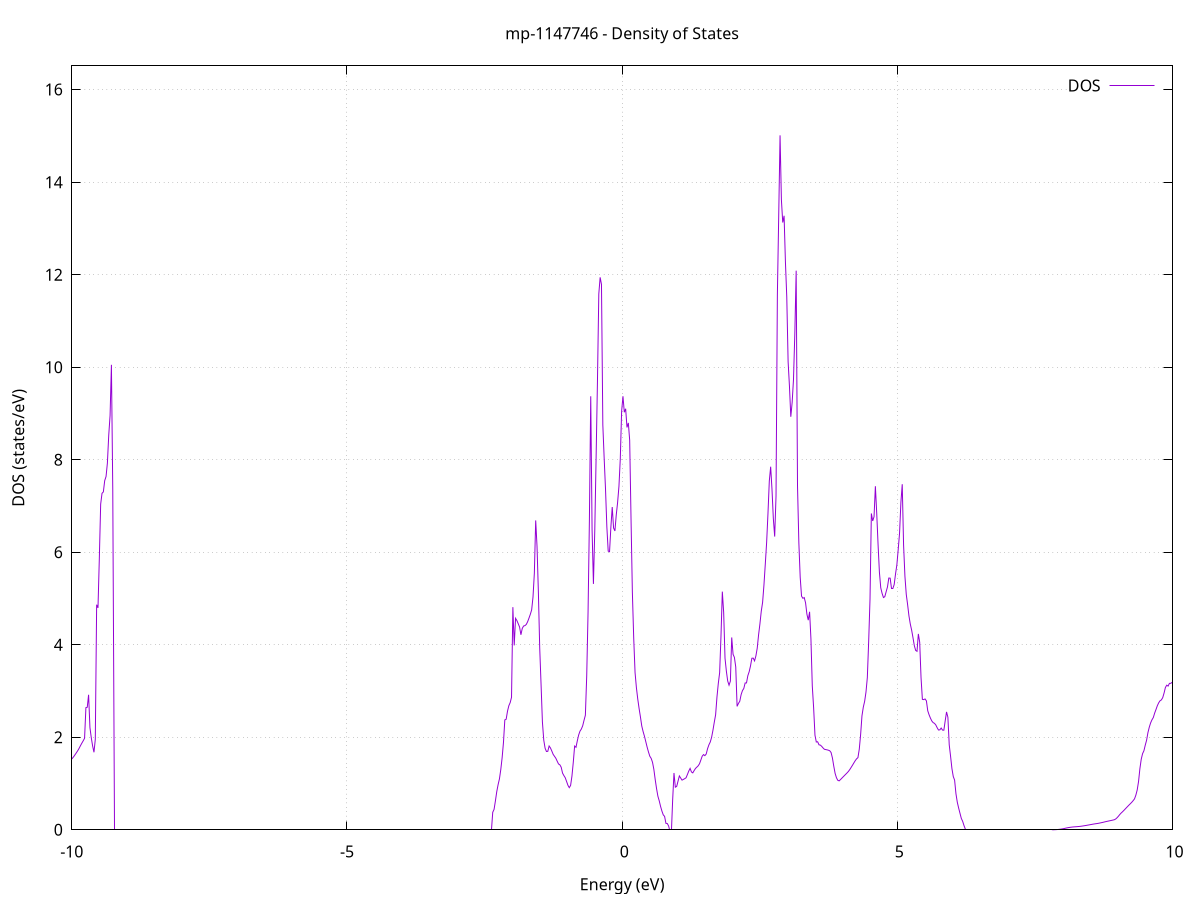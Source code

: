 set title 'mp-1147746 - Density of States'
set xlabel 'Energy (eV)'
set ylabel 'DOS (states/eV)'
set grid
set xrange [-10:10]
set yrange [0:16.513]
set xzeroaxis lt -1
set terminal png size 800,600
set output 'mp-1147746_dos_gnuplot.png'
plot '-' using 1:2 with lines title 'DOS'
-12.963800 0.000000
-12.939400 0.000000
-12.915000 0.000000
-12.890600 0.000000
-12.866300 0.000000
-12.841900 0.000000
-12.817500 0.000000
-12.793100 0.000000
-12.768700 0.000000
-12.744300 0.000000
-12.719900 0.000000
-12.695500 0.000000
-12.671100 0.000000
-12.646700 0.000000
-12.622300 0.000000
-12.597900 0.000000
-12.573500 0.000000
-12.549100 0.000000
-12.524700 0.000000
-12.500300 0.000000
-12.475900 0.000000
-12.451500 0.000000
-12.427100 0.000000
-12.402700 0.000000
-12.378300 0.000000
-12.353900 0.000000
-12.329500 0.000000
-12.305100 0.000000
-12.280700 0.000000
-12.256300 0.000000
-12.231900 0.000000
-12.207600 0.000000
-12.183200 0.000000
-12.158800 0.000000
-12.134400 0.000000
-12.110000 0.000000
-12.085600 0.000000
-12.061200 0.000000
-12.036800 0.000000
-12.012400 0.000000
-11.988000 0.000000
-11.963600 0.000000
-11.939200 0.000000
-11.914800 0.000000
-11.890400 0.000000
-11.866000 0.000000
-11.841600 0.000000
-11.817200 0.000000
-11.792800 0.000000
-11.768400 0.000000
-11.744000 0.000000
-11.719600 0.000000
-11.695200 0.000000
-11.670800 0.000000
-11.646400 0.000000
-11.622000 0.000000
-11.597600 0.000000
-11.573300 0.000000
-11.548900 0.000000
-11.524500 0.000000
-11.500100 0.000000
-11.475700 0.000000
-11.451300 0.000000
-11.426900 0.000000
-11.402500 0.000000
-11.378100 0.000000
-11.353700 0.000000
-11.329300 0.000000
-11.304900 0.000000
-11.280500 0.000000
-11.256100 0.000000
-11.231700 0.000000
-11.207300 0.000000
-11.182900 0.000000
-11.158500 0.000000
-11.134100 0.000000
-11.109700 0.000000
-11.085300 0.000000
-11.060900 0.000000
-11.036500 0.000000
-11.012100 0.000000
-10.987700 0.000000
-10.963300 0.000000
-10.939000 0.000000
-10.914600 0.000000
-10.890200 0.000000
-10.865800 0.000000
-10.841400 0.000000
-10.817000 0.000000
-10.792600 0.000000
-10.768200 0.000000
-10.743800 0.000900
-10.719400 0.121400
-10.695000 0.318700
-10.670600 0.380000
-10.646200 0.457900
-10.621800 0.546700
-10.597400 0.643600
-10.573000 0.721200
-10.548600 0.802300
-10.524200 0.907200
-10.499800 1.074800
-10.475400 1.133000
-10.451000 1.118300
-10.426600 1.165200
-10.402200 1.186600
-10.377800 1.185700
-10.353400 1.185200
-10.329000 1.206400
-10.304600 1.226900
-10.280300 1.250200
-10.255900 1.273400
-10.231500 1.293500
-10.207100 1.310200
-10.182700 1.330000
-10.158300 1.351300
-10.133900 1.374700
-10.109500 1.403200
-10.085100 1.431400
-10.060700 1.459200
-10.036300 1.486000
-10.011900 1.516000
-9.987500 1.548000
-9.963100 1.584300
-9.938700 1.626400
-9.914300 1.668800
-9.889900 1.713800
-9.865500 1.764400
-9.841100 1.820900
-9.816700 1.873700
-9.792300 1.924000
-9.767900 1.978300
-9.743500 2.640500
-9.719100 2.647700
-9.694700 2.918600
-9.670300 2.209800
-9.646000 1.991200
-9.621600 1.812500
-9.597200 1.675200
-9.572800 1.956000
-9.548400 4.865100
-9.524000 4.796800
-9.499600 5.868700
-9.475200 7.040100
-9.450800 7.273100
-9.426400 7.303800
-9.402000 7.546700
-9.377600 7.636200
-9.353200 7.926200
-9.328800 8.526300
-9.304400 8.956000
-9.280000 10.050600
-9.255600 7.358600
-9.231200 0.000000
-9.206800 0.000000
-9.182400 0.000000
-9.158000 0.000000
-9.133600 0.000000
-9.109200 0.000000
-9.084800 0.000000
-9.060400 0.000000
-9.036000 0.000000
-9.011700 0.000000
-8.987300 0.000000
-8.962900 0.000000
-8.938500 0.000000
-8.914100 0.000000
-8.889700 0.000000
-8.865300 0.000000
-8.840900 0.000000
-8.816500 0.000000
-8.792100 0.000000
-8.767700 0.000000
-8.743300 0.000000
-8.718900 0.000000
-8.694500 0.000000
-8.670100 0.000000
-8.645700 0.000000
-8.621300 0.000000
-8.596900 0.000000
-8.572500 0.000000
-8.548100 0.000000
-8.523700 0.000000
-8.499300 0.000000
-8.474900 0.000000
-8.450500 0.000000
-8.426100 0.000000
-8.401700 0.000000
-8.377300 0.000000
-8.353000 0.000000
-8.328600 0.000000
-8.304200 0.000000
-8.279800 0.000000
-8.255400 0.000000
-8.231000 0.000000
-8.206600 0.000000
-8.182200 0.000000
-8.157800 0.000000
-8.133400 0.000000
-8.109000 0.000000
-8.084600 0.000000
-8.060200 0.000000
-8.035800 0.000000
-8.011400 0.000000
-7.987000 0.000000
-7.962600 0.000000
-7.938200 0.000000
-7.913800 0.000000
-7.889400 0.000000
-7.865000 0.000000
-7.840600 0.000000
-7.816200 0.000000
-7.791800 0.000000
-7.767400 0.000000
-7.743000 0.000000
-7.718700 0.000000
-7.694300 0.000000
-7.669900 0.000000
-7.645500 0.000000
-7.621100 0.000000
-7.596700 0.000000
-7.572300 0.000000
-7.547900 0.000000
-7.523500 0.000000
-7.499100 0.000000
-7.474700 0.000000
-7.450300 0.000000
-7.425900 0.000000
-7.401500 0.000000
-7.377100 0.000000
-7.352700 0.000000
-7.328300 0.000000
-7.303900 0.000000
-7.279500 0.000000
-7.255100 0.000000
-7.230700 0.000000
-7.206300 0.000000
-7.181900 0.000000
-7.157500 0.000000
-7.133100 0.000000
-7.108700 0.000000
-7.084400 0.000000
-7.060000 0.000000
-7.035600 0.000000
-7.011200 0.000000
-6.986800 0.000000
-6.962400 0.000000
-6.938000 0.000000
-6.913600 0.000000
-6.889200 0.000000
-6.864800 0.000000
-6.840400 0.000000
-6.816000 0.000000
-6.791600 0.000000
-6.767200 0.000000
-6.742800 0.000000
-6.718400 0.000000
-6.694000 0.000000
-6.669600 0.000000
-6.645200 0.000000
-6.620800 0.000000
-6.596400 0.000000
-6.572000 0.000000
-6.547600 0.000000
-6.523200 0.000000
-6.498800 0.000000
-6.474400 0.000000
-6.450000 0.000000
-6.425700 0.000000
-6.401300 0.000000
-6.376900 0.000000
-6.352500 0.000000
-6.328100 0.000000
-6.303700 0.000000
-6.279300 0.000000
-6.254900 0.000000
-6.230500 0.000000
-6.206100 0.000000
-6.181700 0.000000
-6.157300 0.000000
-6.132900 0.000000
-6.108500 0.000000
-6.084100 0.000000
-6.059700 0.000000
-6.035300 0.000000
-6.010900 0.000000
-5.986500 0.000000
-5.962100 0.000000
-5.937700 0.000000
-5.913300 0.000000
-5.888900 0.000000
-5.864500 0.000000
-5.840100 0.000000
-5.815700 0.000000
-5.791400 0.000000
-5.767000 0.000000
-5.742600 0.000000
-5.718200 0.000000
-5.693800 0.000000
-5.669400 0.000000
-5.645000 0.000000
-5.620600 0.000000
-5.596200 0.000000
-5.571800 0.000000
-5.547400 0.000000
-5.523000 0.000000
-5.498600 0.000000
-5.474200 0.000000
-5.449800 0.000000
-5.425400 0.000000
-5.401000 0.000000
-5.376600 0.000000
-5.352200 0.000000
-5.327800 0.000000
-5.303400 0.000000
-5.279000 0.000000
-5.254600 0.000000
-5.230200 0.000000
-5.205800 0.000000
-5.181400 0.000000
-5.157100 0.000000
-5.132700 0.000000
-5.108300 0.000000
-5.083900 0.000000
-5.059500 0.000000
-5.035100 0.000000
-5.010700 0.000000
-4.986300 0.000000
-4.961900 0.000000
-4.937500 0.000000
-4.913100 0.000000
-4.888700 0.000000
-4.864300 0.000000
-4.839900 0.000000
-4.815500 0.000000
-4.791100 0.000000
-4.766700 0.000000
-4.742300 0.000000
-4.717900 0.000000
-4.693500 0.000000
-4.669100 0.000000
-4.644700 0.000000
-4.620300 0.000000
-4.595900 0.000000
-4.571500 0.000000
-4.547100 0.000000
-4.522700 0.000000
-4.498400 0.000000
-4.474000 0.000000
-4.449600 0.000000
-4.425200 0.000000
-4.400800 0.000000
-4.376400 0.000000
-4.352000 0.000000
-4.327600 0.000000
-4.303200 0.000000
-4.278800 0.000000
-4.254400 0.000000
-4.230000 0.000000
-4.205600 0.000000
-4.181200 0.000000
-4.156800 0.000000
-4.132400 0.000000
-4.108000 0.000000
-4.083600 0.000000
-4.059200 0.000000
-4.034800 0.000000
-4.010400 0.000000
-3.986000 0.000000
-3.961600 0.000000
-3.937200 0.000000
-3.912800 0.000000
-3.888400 0.000000
-3.864100 0.000000
-3.839700 0.000000
-3.815300 0.000000
-3.790900 0.000000
-3.766500 0.000000
-3.742100 0.000000
-3.717700 0.000000
-3.693300 0.000000
-3.668900 0.000000
-3.644500 0.000000
-3.620100 0.000000
-3.595700 0.000000
-3.571300 0.000000
-3.546900 0.000000
-3.522500 0.000000
-3.498100 0.000000
-3.473700 0.000000
-3.449300 0.000000
-3.424900 0.000000
-3.400500 0.000000
-3.376100 0.000000
-3.351700 0.000000
-3.327300 0.000000
-3.302900 0.000000
-3.278500 0.000000
-3.254100 0.000000
-3.229800 0.000000
-3.205400 0.000000
-3.181000 0.000000
-3.156600 0.000000
-3.132200 0.000000
-3.107800 0.000000
-3.083400 0.000000
-3.059000 0.000000
-3.034600 0.000000
-3.010200 0.000000
-2.985800 0.000000
-2.961400 0.000000
-2.937000 0.000000
-2.912600 0.000000
-2.888200 0.000000
-2.863800 0.000000
-2.839400 0.000000
-2.815000 0.000000
-2.790600 0.000000
-2.766200 0.000000
-2.741800 0.000000
-2.717400 0.000000
-2.693000 0.000000
-2.668600 0.000000
-2.644200 0.000000
-2.619800 0.000000
-2.595400 0.000000
-2.571100 0.000000
-2.546700 0.000000
-2.522300 0.000000
-2.497900 0.000000
-2.473500 0.000000
-2.449100 0.000000
-2.424700 0.000000
-2.400300 0.000000
-2.375900 0.000000
-2.351500 0.377500
-2.327100 0.441200
-2.302700 0.624800
-2.278300 0.823600
-2.253900 0.975800
-2.229500 1.100800
-2.205100 1.302300
-2.180700 1.557000
-2.156300 1.887600
-2.131900 2.374800
-2.107500 2.388900
-2.083100 2.563500
-2.058700 2.682000
-2.034300 2.749200
-2.009900 2.864100
-1.985500 4.812000
-1.961100 3.986700
-1.936800 4.570900
-1.912400 4.522300
-1.888000 4.454200
-1.863600 4.382100
-1.839200 4.215300
-1.814800 4.353100
-1.790400 4.405100
-1.766000 4.413200
-1.741600 4.439200
-1.717200 4.497900
-1.692800 4.575900
-1.668400 4.657600
-1.644000 4.754800
-1.619600 5.031500
-1.595200 5.547400
-1.570800 6.687600
-1.546400 6.121300
-1.522000 5.137700
-1.497600 3.925900
-1.473200 3.137600
-1.448800 2.331300
-1.424400 1.939100
-1.400000 1.763300
-1.375600 1.692200
-1.351200 1.695700
-1.326800 1.811100
-1.302500 1.768700
-1.278100 1.702600
-1.253700 1.630600
-1.229300 1.588500
-1.204900 1.546100
-1.180500 1.483200
-1.156100 1.422600
-1.131700 1.404400
-1.107300 1.351800
-1.082900 1.224800
-1.058500 1.171300
-1.034100 1.125100
-1.009700 1.044700
-0.985300 0.962300
-0.960900 0.910700
-0.936500 0.958800
-0.912100 1.161300
-0.887700 1.460500
-0.863300 1.809700
-0.838900 1.783100
-0.814500 1.923900
-0.790100 2.048900
-0.765700 2.132500
-0.741300 2.177100
-0.716900 2.248000
-0.692500 2.366500
-0.668100 2.476200
-0.643800 3.325000
-0.619400 4.702600
-0.595000 6.689400
-0.570600 9.371400
-0.546200 6.482500
-0.521800 5.314100
-0.497400 6.470900
-0.473000 8.048700
-0.448600 9.692400
-0.424200 11.582200
-0.399800 11.941800
-0.375400 11.789200
-0.351000 8.752900
-0.326600 8.028100
-0.302200 7.364700
-0.277800 6.544900
-0.253400 6.023900
-0.229000 6.010800
-0.204600 6.542400
-0.180200 6.976100
-0.155800 6.523400
-0.131400 6.459500
-0.107000 6.805300
-0.082600 7.073000
-0.058200 7.423700
-0.033800 8.017300
-0.009500 9.044800
0.014900 9.371300
0.039300 9.025400
0.063700 9.101300
0.088100 8.697500
0.112500 8.794600
0.136900 8.420300
0.161300 6.732600
0.185700 5.135900
0.210100 4.146300
0.234500 3.399600
0.258900 3.074200
0.283300 2.828700
0.307700 2.624600
0.332100 2.441100
0.356500 2.243300
0.380900 2.123100
0.405300 2.021800
0.429700 1.904700
0.454100 1.785900
0.478500 1.681500
0.502900 1.589600
0.527300 1.543700
0.551700 1.459500
0.576100 1.305900
0.600500 1.087600
0.624800 0.892500
0.649200 0.727500
0.673600 0.626900
0.698000 0.506500
0.722400 0.405300
0.746800 0.322800
0.771200 0.290000
0.795600 0.138700
0.820000 0.135600
0.844400 0.082300
0.868800 0.000000
0.893200 0.000000
0.917600 0.641400
0.942000 1.227400
0.966400 0.920800
0.990800 0.936600
1.015200 1.050200
1.039600 1.163700
1.064000 1.117800
1.088400 1.073200
1.112800 1.089000
1.137200 1.104800
1.161600 1.124500
1.186000 1.195200
1.210400 1.268600
1.234800 1.327300
1.259200 1.249500
1.283500 1.229700
1.307900 1.279500
1.332300 1.325200
1.356700 1.353500
1.381100 1.381800
1.405500 1.426600
1.429900 1.506900
1.454300 1.590300
1.478700 1.625300
1.503100 1.602400
1.527500 1.637700
1.551900 1.752300
1.576300 1.835600
1.600700 1.896000
1.625100 1.996500
1.649500 2.148200
1.673900 2.323000
1.698300 2.485600
1.722700 2.866300
1.747100 3.162700
1.771500 3.394800
1.795900 4.185600
1.820300 5.147500
1.844700 4.699100
1.869100 3.708500
1.893500 3.431200
1.917800 3.216800
1.942200 3.125300
1.966600 3.212900
1.991000 4.157200
2.015400 3.793700
2.039800 3.726300
2.064200 3.518700
2.088600 2.667700
2.113000 2.731000
2.137400 2.778200
2.161800 2.921600
2.186200 3.008500
2.210600 3.054900
2.235000 3.174000
2.259400 3.174200
2.283800 3.329700
2.308200 3.417000
2.332600 3.543300
2.357000 3.707900
2.381400 3.711100
2.405800 3.650800
2.430200 3.758200
2.454600 3.926300
2.479000 4.212900
2.503400 4.450900
2.527800 4.724200
2.552100 4.916300
2.576500 5.289300
2.600900 5.739500
2.625300 6.208600
2.649700 6.836800
2.674100 7.539100
2.698500 7.847800
2.722900 7.355200
2.747300 6.724600
2.771700 6.338500
2.796100 7.214400
2.820500 11.562500
2.844900 13.274200
2.869300 15.011700
2.893700 13.618700
2.918100 13.127300
2.942500 13.272400
2.966900 12.274500
2.991300 11.516500
3.015700 10.120100
3.040100 9.587900
3.064500 8.927500
3.088900 9.234900
3.113300 9.730100
3.137700 10.728600
3.162100 12.086200
3.186500 7.430400
3.210800 6.201300
3.235200 5.459400
3.259600 5.050600
3.284000 5.003600
3.308400 5.019400
3.332800 4.905500
3.357200 4.660300
3.381600 4.531400
3.406000 4.712400
3.430400 4.125800
3.454800 3.111300
3.479200 2.638100
3.503600 2.044300
3.528000 1.897300
3.552400 1.902500
3.576800 1.836100
3.601200 1.830600
3.625600 1.803900
3.650000 1.769500
3.674400 1.740400
3.698800 1.733800
3.723200 1.727800
3.747600 1.719700
3.772000 1.707800
3.796400 1.670200
3.820800 1.551500
3.845100 1.376000
3.869500 1.220000
3.893900 1.124800
3.918300 1.069000
3.942700 1.057200
3.967100 1.084800
3.991500 1.114400
4.015900 1.144400
4.040300 1.173700
4.064700 1.203000
4.089100 1.232400
4.113500 1.264800
4.137900 1.305200
4.162300 1.350900
4.186700 1.398000
4.211100 1.446500
4.235500 1.494000
4.259900 1.533500
4.284300 1.559300
4.308700 1.742500
4.333100 2.055800
4.357500 2.462900
4.381900 2.650500
4.406300 2.777200
4.430700 2.976800
4.455100 3.289700
4.479400 4.066100
4.503800 4.985400
4.528200 6.837700
4.552600 6.676300
4.577000 6.765700
4.601400 7.427200
4.625800 6.839800
4.650200 6.166500
4.674600 5.566000
4.699000 5.230000
4.723400 5.109600
4.747800 5.020300
4.772200 5.037200
4.796600 5.144900
4.821000 5.248700
4.845400 5.441600
4.869800 5.439400
4.894200 5.216200
4.918600 5.215300
4.943000 5.301600
4.967400 5.529600
4.991800 5.726900
5.016200 6.059900
5.040600 6.412800
5.065000 7.074200
5.089400 7.469700
5.113800 6.155000
5.138100 5.480500
5.162500 5.088800
5.186900 4.867700
5.211300 4.622700
5.235700 4.448100
5.260100 4.315700
5.284500 4.153600
5.308900 3.979600
5.333300 3.877200
5.357700 3.857600
5.382100 4.234200
5.406500 4.055000
5.430900 3.287700
5.455300 2.819100
5.479700 2.813400
5.504100 2.828200
5.528500 2.785800
5.552900 2.572000
5.577300 2.485100
5.601700 2.413500
5.626100 2.353400
5.650500 2.316800
5.674900 2.300900
5.699300 2.265600
5.723700 2.206500
5.748100 2.156600
5.772400 2.160400
5.796800 2.198800
5.821200 2.154400
5.845600 2.152800
5.870000 2.356000
5.894400 2.547600
5.918800 2.432500
5.943200 1.836500
5.967600 1.589500
5.992000 1.324100
6.016400 1.152000
6.040800 1.073800
6.065200 0.780700
6.089600 0.596300
6.114000 0.471100
6.138400 0.357700
6.162800 0.245600
6.187200 0.182800
6.211600 0.091000
6.236000 0.000000
6.260400 0.000000
6.284800 0.000000
6.309200 0.000000
6.333600 0.000000
6.358000 0.000000
6.382400 0.000000
6.406700 0.000000
6.431100 0.000000
6.455500 0.000000
6.479900 0.000000
6.504300 0.000000
6.528700 0.000000
6.553100 0.000000
6.577500 0.000000
6.601900 0.000000
6.626300 0.000000
6.650700 0.000000
6.675100 0.000000
6.699500 0.000000
6.723900 0.000000
6.748300 0.000000
6.772700 0.000000
6.797100 0.000000
6.821500 0.000000
6.845900 0.000000
6.870300 0.000000
6.894700 0.000000
6.919100 0.000000
6.943500 0.000000
6.967900 0.000000
6.992300 0.000000
7.016700 0.000000
7.041100 0.000000
7.065400 0.000000
7.089800 0.000000
7.114200 0.000000
7.138600 0.000000
7.163000 0.000000
7.187400 0.000000
7.211800 0.000000
7.236200 0.000000
7.260600 0.000000
7.285000 0.000000
7.309400 0.000000
7.333800 0.000000
7.358200 0.000000
7.382600 0.000000
7.407000 0.000000
7.431400 0.000000
7.455800 0.000000
7.480200 0.000000
7.504600 0.000000
7.529000 0.000000
7.553400 0.000000
7.577800 0.000000
7.602200 0.000000
7.626600 0.000000
7.651000 0.000000
7.675400 0.000000
7.699700 0.000000
7.724100 0.000000
7.748500 0.000000
7.772900 0.000000
7.797300 0.000000
7.821700 0.000100
7.846100 0.000700
7.870500 0.002000
7.894900 0.003900
7.919300 0.006500
7.943700 0.009800
7.968100 0.013700
7.992500 0.018200
8.016900 0.023400
8.041300 0.029800
8.065700 0.036700
8.090100 0.042800
8.114500 0.048200
8.138900 0.053000
8.163300 0.057000
8.187700 0.060200
8.212100 0.062800
8.236500 0.064900
8.260900 0.066900
8.285300 0.069500
8.309700 0.072500
8.334000 0.076000
8.358400 0.080000
8.382800 0.084500
8.407200 0.089300
8.431600 0.094300
8.456000 0.099500
8.480400 0.104700
8.504800 0.110100
8.529200 0.115600
8.553600 0.121000
8.578000 0.125900
8.602400 0.130500
8.626800 0.134600
8.651200 0.139300
8.675600 0.145200
8.700000 0.151200
8.724400 0.157800
8.748800 0.164600
8.773200 0.171700
8.797600 0.178800
8.822000 0.185000
8.846400 0.191300
8.870800 0.197500
8.895200 0.203800
8.919600 0.210200
8.944000 0.217600
8.968400 0.233600
8.992700 0.260200
9.017100 0.292400
9.041500 0.328800
9.065900 0.360500
9.090300 0.387500
9.114700 0.416300
9.139100 0.447000
9.163500 0.477700
9.187900 0.508200
9.212300 0.537900
9.236700 0.566400
9.261100 0.596200
9.285500 0.630200
9.309900 0.668200
9.334300 0.748600
9.358700 0.860700
9.383100 1.044100
9.407500 1.320900
9.431900 1.525100
9.456300 1.645300
9.480700 1.707900
9.505100 1.829600
9.529500 1.936500
9.553900 2.101700
9.578300 2.218100
9.602700 2.311000
9.627000 2.377100
9.651400 2.426300
9.675800 2.522200
9.700200 2.600300
9.724600 2.681900
9.749000 2.744200
9.773400 2.788300
9.797800 2.807000
9.822200 2.855700
9.846600 2.954900
9.871000 3.075400
9.895400 3.125600
9.919800 3.105800
9.944200 3.165100
9.968600 3.165500
9.993000 3.186300
10.017400 3.221900
10.041800 3.236600
10.066200 3.254600
10.090600 3.262700
10.115000 3.342800
10.139400 3.192800
10.163800 3.143400
10.188200 3.083800
10.212600 3.095700
10.237000 2.962400
10.261300 2.959300
10.285700 2.903500
10.310100 2.414600
10.334500 2.356200
10.358900 2.316500
10.383300 2.317800
10.407700 2.363300
10.432100 2.356600
10.456500 2.339700
10.480900 2.336600
10.505300 2.358200
10.529700 2.367800
10.554100 2.295000
10.578500 2.355700
10.602900 2.396300
10.627300 2.399600
10.651700 2.373000
10.676100 2.436800
10.700500 2.403900
10.724900 2.390400
10.749300 2.268800
10.773700 2.231800
10.798100 2.280000
10.822500 2.185200
10.846900 1.879300
10.871300 1.778500
10.895700 1.956000
10.920000 1.564900
10.944400 1.526500
10.968800 1.507600
10.993200 1.505400
11.017600 1.529800
11.042000 1.577300
11.066400 1.654900
11.090800 1.744500
11.115200 1.865300
11.139600 2.017000
11.164000 2.366400
11.188400 2.610100
11.212800 2.958500
11.237200 3.133700
11.261600 3.539500
11.286000 3.600600
11.310400 3.676500
11.334800 3.691600
11.359200 3.713200
11.383600 3.933300
11.408000 4.056400
11.432400 3.983000
11.456800 3.749800
11.481200 3.309200
11.505600 2.930300
11.530000 2.907700
11.554300 3.155200
11.578700 4.460400
11.603100 3.719000
11.627500 3.602100
11.651900 3.502600
11.676300 3.358300
11.700700 3.226300
11.725100 3.190400
11.749500 3.248900
11.773900 3.620200
11.798300 4.053800
11.822700 4.531000
11.847100 4.766400
11.871500 4.734200
11.895900 4.359900
11.920300 4.129600
11.944700 3.842900
11.969100 3.326200
11.993500 3.183500
12.017900 3.168000
12.042300 3.152500
12.066700 3.131500
12.091100 3.139300
12.115500 3.177500
12.139900 3.133600
12.164300 3.045100
12.188600 3.042600
12.213000 3.076800
12.237400 3.085700
12.261800 3.077400
12.286200 3.244000
12.310600 2.965800
12.335000 2.691100
12.359400 2.525800
12.383800 2.605300
12.408200 2.617900
12.432600 2.651900
12.457000 2.894700
12.481400 2.920600
12.505800 2.788900
12.530200 2.663200
12.554600 2.650200
12.579000 2.673300
12.603400 2.681000
12.627800 2.718500
12.652200 2.816700
12.676600 2.770800
12.701000 2.700000
12.725400 2.642100
12.749800 2.684000
12.774200 2.703500
12.798600 2.708800
12.823000 2.729800
12.847300 2.736100
12.871700 2.773600
12.896100 2.756900
12.920500 2.666700
12.944900 2.664900
12.969300 2.637900
12.993700 2.519000
13.018100 2.504800
13.042500 2.566200
13.066900 2.195500
13.091300 1.907800
13.115700 1.922200
13.140100 1.955500
13.164500 2.033700
13.188900 2.109000
13.213300 2.178300
13.237700 2.436900
13.262100 2.363200
13.286500 2.493200
13.310900 2.585200
13.335300 2.674000
13.359700 2.754100
13.384100 2.841900
13.408500 2.916900
13.432900 2.955400
13.457300 2.983300
13.481600 3.112500
13.506000 3.223100
13.530400 3.157400
13.554800 2.986300
13.579200 2.726400
13.603600 2.548500
13.628000 2.671700
13.652400 2.721600
13.676800 2.651900
13.701200 2.606900
13.725600 2.616100
13.750000 2.789500
13.774400 2.656100
13.798800 2.547300
13.823200 2.476200
13.847600 2.435800
13.872000 2.455100
13.896400 2.476900
13.920800 2.516200
13.945200 2.576500
13.969600 2.719000
13.994000 2.978500
14.018400 3.117500
14.042800 3.192200
14.067200 3.047300
14.091600 3.022600
14.115900 3.000300
14.140300 3.019700
14.164700 3.118700
14.189100 3.355000
14.213500 3.390800
14.237900 2.870000
14.262300 2.727300
14.286700 2.678000
14.311100 2.680600
14.335500 2.683700
14.359900 2.753500
14.384300 2.497800
14.408700 2.380100
14.433100 2.272100
14.457500 2.147400
14.481900 2.057500
14.506300 2.047400
14.530700 2.032900
14.555100 2.009200
14.579500 1.995600
14.603900 1.948100
14.628300 1.878200
14.652700 1.831900
14.677100 1.794300
14.701500 1.760600
14.725900 1.751300
14.750300 1.723000
14.774600 1.695400
14.799000 1.684200
14.823400 1.678600
14.847800 1.684800
14.872200 1.690700
14.896600 1.696300
14.921000 1.701600
14.945400 1.710100
14.969800 1.724100
14.994200 1.730000
15.018600 1.734800
15.043000 1.727400
15.067400 1.726000
15.091800 1.733600
15.116200 1.745700
15.140600 1.776300
15.165000 1.821900
15.189400 1.882000
15.213800 1.960400
15.238200 2.061500
15.262600 2.157600
15.287000 2.232200
15.311400 2.165000
15.335800 2.109000
15.360200 2.056400
15.384600 1.989200
15.408900 1.940700
15.433300 1.896400
15.457700 1.858400
15.482100 1.820700
15.506500 1.767100
15.530900 1.724800
15.555300 1.710600
15.579700 1.705100
15.604100 1.698000
15.628500 1.671000
15.652900 1.661400
15.677300 1.651100
15.701700 1.611100
15.726100 1.562400
15.750500 1.520100
15.774900 1.488700
15.799300 1.464200
15.823700 1.438900
15.848100 1.435900
15.872500 1.389000
15.896900 1.367600
15.921300 1.352700
15.945700 1.340600
15.970100 1.330100
15.994500 1.322100
16.018900 1.316500
16.043200 1.307600
16.067600 1.307700
16.092000 1.313100
16.116400 1.322900
16.140800 1.335800
16.165200 1.354000
16.189600 1.367100
16.214000 1.386900
16.238400 1.411900
16.262800 1.464500
16.287200 1.509200
16.311600 1.541400
16.336000 1.555200
16.360400 1.644900
16.384800 1.575300
16.409200 1.588600
16.433600 1.614100
16.458000 1.627600
16.482400 1.616300
16.506800 1.617300
16.531200 1.630000
16.555600 1.661200
16.580000 1.712100
16.604400 1.784700
16.628800 1.924800
16.653200 2.220300
16.677600 2.348900
16.701900 2.345300
16.726300 2.345600
16.750700 2.354000
16.775100 2.410300
16.799500 2.439600
16.823900 2.471100
16.848300 2.517300
16.872700 2.572200
16.897100 2.624700
16.921500 2.689100
16.945900 2.781900
16.970300 2.824200
16.994700 2.890100
17.019100 2.908200
17.043500 2.745600
17.067900 2.753700
17.092300 2.794300
17.116700 2.796400
17.141100 2.689000
17.165500 2.689600
17.189900 2.684700
17.214300 2.723200
17.238700 2.730100
17.263100 2.751200
17.287500 2.728300
17.311900 2.729300
17.336200 2.735300
17.360600 2.667800
17.385000 2.660500
17.409400 2.618900
17.433800 2.542200
17.458200 2.474000
17.482600 2.439300
17.507000 2.395300
17.531400 2.382200
17.555800 2.378500
17.580200 2.357100
17.604600 2.339300
17.629000 2.306500
17.653400 2.255600
17.677800 2.248400
17.702200 2.256200
17.726600 2.292100
17.751000 2.282300
17.775400 2.348000
17.799800 2.374300
17.824200 2.329700
17.848600 2.306800
17.873000 2.278200
17.897400 2.520800
17.921800 2.702700
17.946200 2.787600
17.970500 2.617300
17.994900 2.538500
18.019300 2.518800
18.043700 2.699800
18.068100 2.694900
18.092500 2.736600
18.116900 2.866400
18.141300 2.959500
18.165700 2.918700
18.190100 3.132100
18.214500 3.244000
18.238900 3.025800
18.263300 2.895400
18.287700 3.233700
18.312100 3.409800
18.336500 3.193500
18.360900 2.790000
18.385300 2.711000
18.409700 2.651800
18.434100 2.796400
18.458500 3.073600
18.482900 2.682900
18.507300 2.760100
18.531700 2.677400
18.556100 2.613800
18.580500 2.529600
18.604900 2.518500
18.629200 2.523300
18.653600 2.603600
18.678000 2.656700
18.702400 2.677900
18.726800 2.615700
18.751200 2.530200
18.775600 2.445000
18.800000 2.382000
18.824400 2.361600
18.848800 2.324700
18.873200 2.269500
18.897600 2.176100
18.922000 2.073000
18.946400 1.941900
18.970800 1.807600
18.995200 1.702000
19.019600 1.621700
19.044000 1.517900
19.068400 1.450400
19.092800 1.428600
19.117200 1.400100
19.141600 1.375900
19.166000 1.354200
19.190400 1.338400
19.214800 1.400500
19.239200 1.283300
19.263500 1.258500
19.287900 1.184000
19.312300 1.113900
19.336700 1.088900
19.361100 1.081800
19.385500 1.064200
19.409900 1.074400
19.434300 1.077200
19.458700 1.077100
19.483100 1.076100
19.507500 1.076200
19.531900 1.090600
19.556300 1.113000
19.580700 1.117100
19.605100 1.125300
19.629500 1.132500
19.653900 1.110500
19.678300 1.134500
19.702700 1.325400
19.727100 1.318700
19.751500 1.372200
19.775900 1.429600
19.800300 1.580800
19.824700 1.989000
19.849100 2.560200
19.873500 2.121800
19.897800 2.136600
19.922200 2.177200
19.946600 2.362200
19.971000 2.489600
19.995400 2.604400
20.019800 2.512700
20.044200 2.559800
20.068600 2.689300
20.093000 2.793900
20.117400 2.874500
20.141800 2.914800
20.166200 3.068800
20.190600 3.028000
20.215000 3.019000
20.239400 3.009000
20.263800 2.997500
20.288200 2.844400
20.312600 2.902500
20.337000 2.952600
20.361400 2.947700
20.385800 2.942700
20.410200 2.949300
20.434600 2.886900
20.459000 2.809800
20.483400 2.828600
20.507800 2.849400
20.532200 2.872000
20.556500 2.794700
20.580900 2.775300
20.605300 2.742900
20.629700 2.728400
20.654100 2.715200
20.678500 2.695600
20.702900 2.644600
20.727300 2.615200
20.751700 2.590800
20.776100 2.640100
20.800500 2.636000
20.824900 2.598900
20.849300 2.537600
20.873700 2.511400
20.898100 2.525400
20.922500 2.514100
20.946900 2.551400
20.971300 2.490500
20.995700 2.434200
21.020100 2.417800
21.044500 2.436700
21.068900 2.451000
21.093300 2.437700
21.117700 2.416000
21.142100 2.381500
21.166500 2.368500
21.190800 2.355000
21.215200 2.361600
21.239600 2.371700
21.264000 2.255300
21.288400 2.425100
21.312800 2.479300
21.337200 2.427300
21.361600 2.376800
21.386000 2.372100
21.410400 2.420600
21.434800 2.376700
21.459200 2.381900
21.483600 2.412700
21.508000 2.436900
21.532400 2.448100
21.556800 2.452900
21.581200 2.469400
21.605600 2.511600
21.630000 2.562300
21.654400 2.620300
21.678800 2.685600
21.703200 2.785900
21.727600 2.831800
21.752000 2.786900
21.776400 2.728400
21.800800 2.660400
21.825100 2.617200
21.849500 2.542300
21.873900 2.441100
21.898300 2.462300
21.922700 2.288000
21.947100 2.144700
21.971500 2.082700
21.995900 2.030100
22.020300 1.992700
22.044700 1.966900
22.069100 1.949800
22.093500 1.928600
22.117900 1.901100
22.142300 1.876200
22.166700 1.809700
22.191100 1.668800
22.215500 1.649700
22.239900 1.693800
22.264300 1.777300
22.288700 1.926700
22.313100 2.017000
22.337500 2.103800
22.361900 2.182700
22.386300 2.167600
22.410700 2.200500
22.435100 2.136700
22.459500 2.185900
22.483800 2.293200
22.508200 2.391800
22.532600 2.489900
22.557000 2.589900
22.581400 2.705500
22.605800 2.769200
22.630200 2.830800
22.654600 2.948900
22.679000 3.005400
22.703400 3.051900
22.727800 3.173300
22.752200 3.302600
22.776600 3.438200
22.801000 3.449300
22.825400 3.531300
22.849800 3.891200
22.874200 3.835400
22.898600 3.867900
22.923000 3.851800
22.947400 3.823100
22.971800 3.811100
22.996200 3.805200
23.020600 3.820000
23.045000 3.792500
23.069400 3.746800
23.093800 3.574600
23.118100 3.409200
23.142500 3.474500
23.166900 3.416500
23.191300 3.512200
23.215700 3.655500
23.240100 3.598000
23.264500 3.541700
23.288900 3.505600
23.313300 3.498200
23.337700 3.464900
23.362100 3.375100
23.386500 3.318500
23.410900 3.144500
23.435300 3.043500
23.459700 2.979600
23.484100 2.926400
23.508500 2.872200
23.532900 2.828600
23.557300 2.789900
23.581700 2.723600
23.606100 2.632700
23.630500 2.617200
23.654900 2.599800
23.679300 2.558000
23.703700 2.489100
23.728100 2.454600
23.752400 2.367400
23.776800 2.276500
23.801200 2.126800
23.825600 1.988900
23.850000 1.890400
23.874400 1.777600
23.898800 1.671800
23.923200 1.578900
23.947600 1.518600
23.972000 1.488300
23.996400 1.475400
24.020800 1.488600
24.045200 1.523400
24.069600 1.538300
24.094000 1.531500
24.118400 1.505600
24.142800 1.500300
24.167200 1.512400
24.191600 1.580400
24.216000 1.587500
24.240400 1.583200
24.264800 1.557800
24.289200 1.512500
24.313600 1.487800
24.338000 1.431000
24.362400 1.454900
24.386800 1.488600
24.411100 1.540800
24.435500 1.603300
24.459900 1.701300
24.484300 1.882400
24.508700 2.133200
24.533100 2.599500
24.557500 2.429000
24.581900 2.414700
24.606300 2.438800
24.630700 2.494800
24.655100 2.477600
24.679500 2.431700
24.703900 2.352300
24.728300 2.282200
24.752700 2.258600
24.777100 1.889700
24.801500 1.893600
24.825900 1.862600
24.850300 1.893700
24.874700 1.989400
24.899100 2.045600
24.923500 2.170300
24.947900 2.308300
24.972300 2.474900
24.996700 2.570400
25.021100 2.657200
25.045400 2.691400
25.069800 2.707000
25.094200 2.776900
25.118600 2.855700
25.143000 2.949800
25.167400 3.065100
25.191800 3.111200
25.216200 3.080700
25.240600 2.969500
25.265000 2.789100
25.289400 2.569000
25.313800 2.380900
25.338200 2.226700
25.362600 2.213900
25.387000 2.236200
25.411400 2.307200
25.435800 2.161400
25.460200 2.276400
25.484600 2.410700
25.509000 2.469400
25.533400 2.561000
25.557800 2.632100
25.582200 2.662200
25.606600 2.669900
25.631000 2.683800
25.655400 2.781100
25.679700 2.793600
25.704100 2.691800
25.728500 2.670800
25.752900 2.666400
25.777300 2.637900
25.801700 2.659900
25.826100 2.743800
25.850500 2.744800
25.874900 2.710600
25.899300 2.592500
25.923700 2.510000
25.948100 2.450100
25.972500 2.375600
25.996900 2.295400
26.021300 2.279500
26.045700 2.285400
26.070100 2.296000
26.094500 2.328500
26.118900 2.355500
26.143300 2.379600
26.167700 2.718900
26.192100 2.721300
26.216500 2.898600
26.240900 2.550900
26.265300 2.471800
26.289700 2.486000
26.314100 2.948300
26.338400 2.828000
26.362800 2.587800
26.387200 2.283500
26.411600 2.336500
26.436000 2.396700
26.460400 2.440000
26.484800 2.530200
26.509200 2.720200
26.533600 2.951800
26.558000 3.096000
26.582400 2.878700
26.606800 2.966500
26.631200 2.708900
26.655600 2.670700
26.680000 2.642600
26.704400 2.680400
26.728800 2.897300
26.753200 2.758600
26.777600 2.545900
26.802000 2.489400
26.826400 2.444900
26.850800 2.424800
26.875200 2.434600
26.899600 2.540800
26.924000 2.748700
26.948400 2.675700
26.972700 2.610800
26.997100 2.765100
27.021500 2.880700
27.045900 2.880000
27.070300 2.796300
27.094700 2.828400
27.119100 2.789500
27.143500 2.814800
27.167900 2.820100
27.192300 2.862000
27.216700 2.968900
27.241100 3.121200
27.265500 3.221700
27.289900 3.329400
27.314300 3.375700
27.338700 3.259200
27.363100 3.145300
27.387500 3.085500
27.411900 3.032900
27.436300 3.028400
27.460700 3.013400
27.485100 2.992100
27.509500 2.995000
27.533900 2.911300
27.558300 2.849500
27.582700 2.805600
27.607000 2.744600
27.631400 2.690200
27.655800 2.732000
27.680200 2.721500
27.704600 2.739000
27.729000 2.769500
27.753400 2.842400
27.777800 2.881700
27.802200 2.987600
27.826600 2.995000
27.851000 2.945900
27.875400 2.933300
27.899800 2.894200
27.924200 2.921100
27.948600 2.862600
27.973000 2.827800
27.997400 2.786900
28.021800 2.755100
28.046200 2.725200
28.070600 2.697500
28.095000 2.702300
28.119400 2.639600
28.143800 2.593800
28.168200 2.567900
28.192600 2.538600
28.217000 2.563100
28.241400 2.502900
28.265700 2.475300
28.290100 2.443900
28.314500 2.392600
28.338900 2.381000
28.363300 2.447300
28.387700 2.431600
28.412100 2.426500
28.436500 2.453000
28.460900 2.558600
28.485300 2.699600
28.509700 2.783600
28.534100 2.898200
28.558500 2.675000
28.582900 2.703700
28.607300 2.704800
28.631700 2.755200
28.656100 2.679700
28.680500 2.589500
28.704900 2.611600
28.729300 2.623700
28.753700 2.640100
28.778100 2.671800
28.802500 2.688600
28.826900 2.682700
28.851300 2.688500
28.875700 2.735700
28.900000 2.761900
28.924400 2.786800
28.948800 2.816200
28.973200 2.832700
28.997600 2.843000
29.022000 2.792700
29.046400 2.731500
29.070800 2.796600
29.095200 2.694200
29.119600 2.658600
29.144000 2.598800
29.168400 2.552600
29.192800 2.507700
29.217200 2.432200
29.241600 2.349500
29.266000 2.304400
29.290400 2.264200
29.314800 2.273400
29.339200 2.271400
29.363600 2.273600
29.388000 2.327300
29.412400 2.321600
29.436800 2.298200
29.461200 2.262200
29.485600 2.252400
29.510000 2.203100
29.534300 2.261300
29.558700 2.233300
29.583100 2.249900
29.607500 2.265100
29.631900 2.302100
29.656300 2.344800
29.680700 2.384500
29.705100 2.463200
29.729500 2.397500
29.753900 2.347200
29.778300 2.372500
29.802700 2.298100
29.827100 2.325800
29.851500 2.360500
29.875900 2.420900
29.900300 2.496900
29.924700 2.573700
29.949100 2.570400
29.973500 2.589300
29.997900 2.590700
30.022300 2.600400
30.046700 2.631400
30.071100 2.711600
30.095500 2.751400
30.119900 2.788000
30.144300 2.792800
30.168700 2.822000
30.193000 2.887700
30.217400 2.977900
30.241800 3.283300
30.266200 2.940000
30.290600 2.899200
30.315000 3.102000
30.339400 2.716600
30.363800 2.704300
30.388200 2.697800
30.412600 2.707200
30.437000 2.767000
30.461400 2.836400
30.485800 2.913700
30.510200 2.889400
30.534600 2.929400
30.559000 3.001200
30.583400 3.057500
30.607800 3.055500
30.632200 2.972800
30.656600 2.951800
30.681000 2.841700
30.705400 2.855700
30.729800 2.804300
30.754200 2.729900
30.778600 2.723000
30.803000 2.747900
30.827300 2.759100
30.851700 2.771300
30.876100 2.805100
30.900500 2.831000
30.924900 2.848300
30.949300 2.793100
30.973700 2.733300
30.998100 2.702100
31.022500 2.675700
31.046900 2.889400
31.071300 2.602200
31.095700 2.589700
31.120100 2.566800
31.144500 2.540700
31.168900 2.538200
31.193300 2.514500
31.217700 2.494200
31.242100 2.468300
31.266500 2.444000
31.290900 2.460500
31.315300 2.496400
31.339700 2.500700
31.364100 2.584000
31.388500 2.729600
31.412900 2.828600
31.437300 2.927900
31.461600 3.016300
31.486000 3.099400
31.510400 3.190900
31.534800 3.215700
31.559200 3.229500
31.583600 3.246200
31.608000 3.275400
31.632400 3.293600
31.656800 3.289100
31.681200 3.293100
31.705600 3.307800
31.730000 3.312100
31.754400 3.311700
31.778800 3.368100
31.803200 3.470900
31.827600 3.243900
31.852000 3.116300
31.876400 3.143100
31.900800 2.760300
31.925200 2.706400
31.949600 2.738200
31.974000 2.948700
31.998400 2.881800
32.022800 2.967400
32.047200 3.008000
32.071600 3.105900
32.096000 3.195200
32.120300 3.251800
32.144700 3.240200
32.169100 3.307100
32.193500 3.412200
32.217900 3.447500
32.242300 3.390800
32.266700 3.328400
32.291100 3.243300
32.315500 3.162700
32.339900 3.091800
32.364300 2.950900
32.388700 2.914200
32.413100 2.938900
32.437500 3.021300
32.461900 2.961800
32.486300 2.949500
32.510700 2.892500
32.535100 2.817700
32.559500 2.810500
32.583900 2.732300
32.608300 2.507400
32.632700 2.379800
32.657100 2.255100
32.681500 2.125300
32.705900 1.965700
32.730300 1.785400
32.754600 1.609200
32.779000 1.532600
32.803400 1.576700
32.827800 1.559500
32.852200 1.501400
32.876600 1.452700
32.901000 1.395500
32.925400 1.281600
32.949800 1.232400
32.974200 1.182500
32.998600 1.127200
33.023000 1.067700
33.047400 1.004200
33.071800 0.943000
33.096200 0.886000
33.120600 0.829800
33.145000 0.774100
33.169400 0.725000
33.193800 0.679700
33.218200 0.654800
33.242600 0.632200
33.267000 0.721200
33.291400 0.693400
33.315800 0.634200
33.340200 0.574100
33.364600 0.511100
33.388900 0.441500
33.413300 0.351400
33.437700 0.282200
33.462100 0.225300
33.486500 0.168200
33.510900 0.113200
33.535300 0.098300
33.559700 0.084300
33.584100 0.041200
33.608500 0.003200
33.632900 0.000000
33.657300 0.000000
33.681700 0.000000
33.706100 0.000000
33.730500 0.000000
33.754900 0.000000
33.779300 0.000000
33.803700 0.000000
33.828100 0.000000
33.852500 0.000000
33.876900 0.000000
33.901300 0.000000
33.925700 0.000000
33.950100 0.000000
33.974500 0.000000
33.998900 0.000000
34.023300 0.000000
34.047600 0.000000
34.072000 0.000000
34.096400 0.000000
34.120800 0.000000
34.145200 0.000000
34.169600 0.000000
34.194000 0.000000
34.218400 0.000000
34.242800 0.000000
34.267200 0.000000
34.291600 0.000000
34.316000 0.000000
34.340400 0.000000
34.364800 0.000000
34.389200 0.000000
34.413600 0.000000
34.438000 0.000000
34.462400 0.000000
34.486800 0.000000
34.511200 0.000000
34.535600 0.000000
34.560000 0.000000
34.584400 0.000000
34.608800 0.000000
34.633200 0.000000
34.657600 0.000000
34.681900 0.000000
34.706300 0.000000
34.730700 0.000000
34.755100 0.000000
34.779500 0.000000
34.803900 0.000000
34.828300 0.000000
34.852700 0.000000
34.877100 0.000000
34.901500 0.000000
34.925900 0.000000
34.950300 0.000000
34.974700 0.000000
34.999100 0.000000
35.023500 0.000000
35.047900 0.000000
35.072300 0.000000
35.096700 0.000000
35.121100 0.000000
35.145500 0.000000
35.169900 0.000000
35.194300 0.000000
35.218700 0.000000
35.243100 0.000000
35.267500 0.000000
35.291900 0.000000
35.316200 0.000000
35.340600 0.000000
35.365000 0.000000
35.389400 0.000000
35.413800 0.000000
35.438200 0.000000
35.462600 0.000000
35.487000 0.000000
35.511400 0.000000
35.535800 0.000000
35.560200 0.000000
35.584600 0.000000
35.609000 0.000000
35.633400 0.000000
35.657800 0.000000
35.682200 0.000000
35.706600 0.000000
35.731000 0.000000
35.755400 0.000000
35.779800 0.000000
35.804200 0.000000
35.828600 0.000000
e

